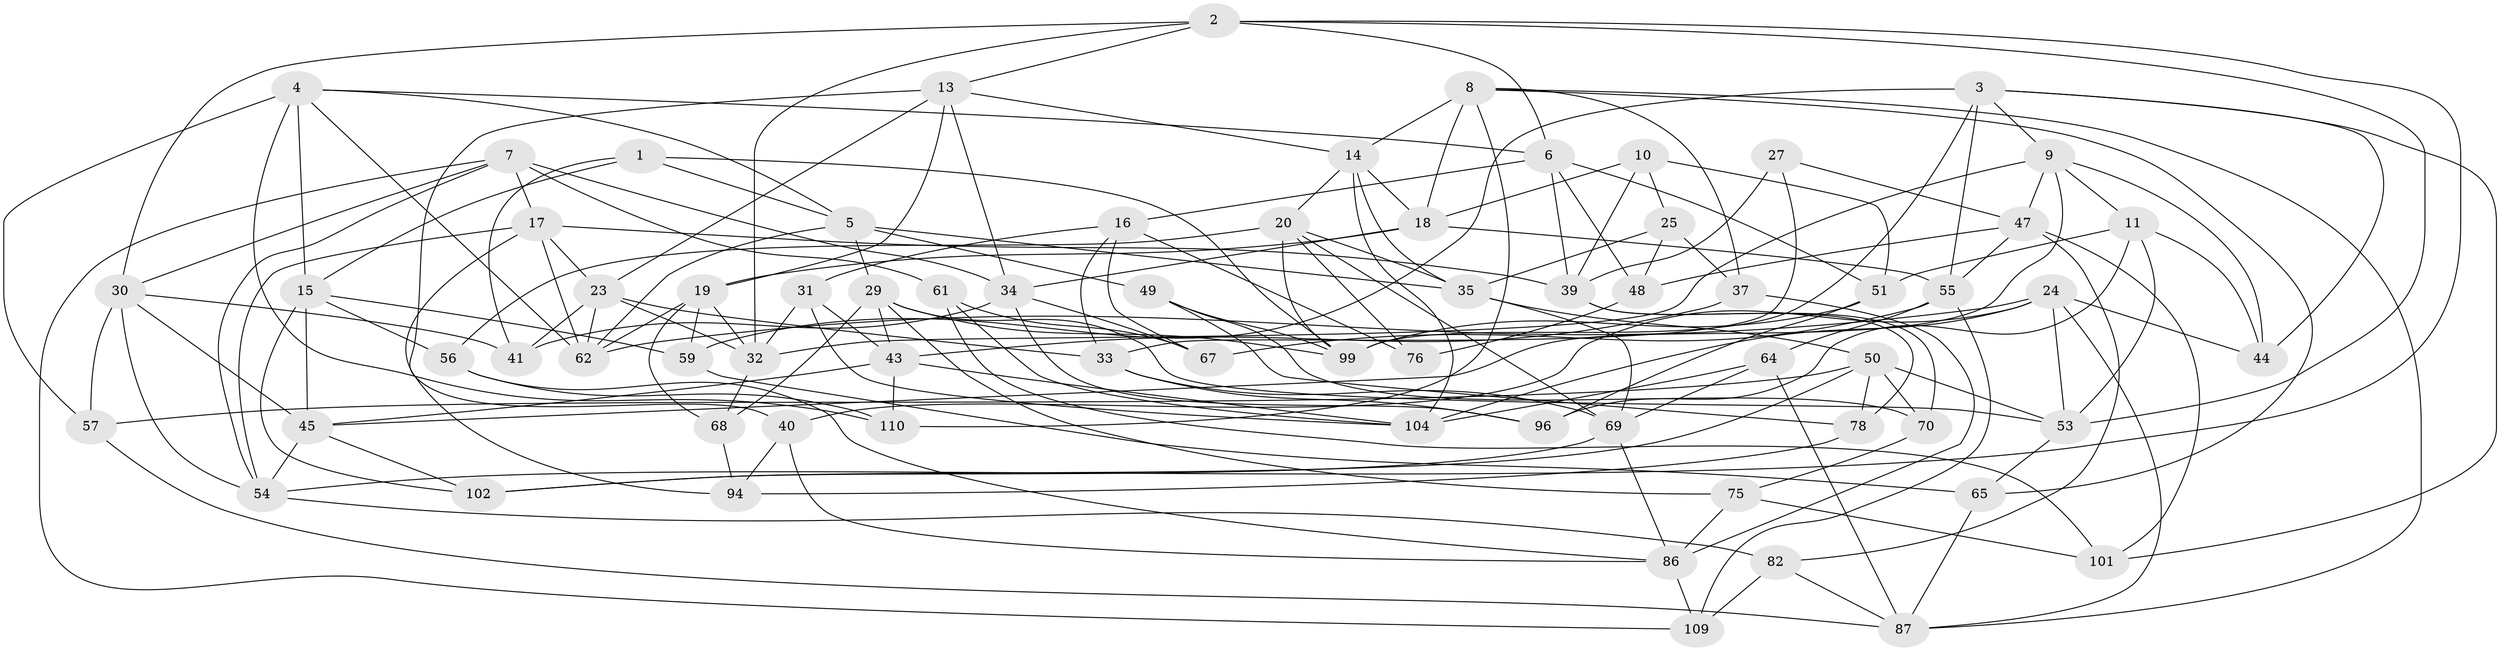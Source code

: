 // original degree distribution, {4: 1.0}
// Generated by graph-tools (version 1.1) at 2025/42/03/06/25 10:42:17]
// undirected, 70 vertices, 177 edges
graph export_dot {
graph [start="1"]
  node [color=gray90,style=filled];
  1;
  2 [super="+95"];
  3 [super="+52"];
  4 [super="+12"];
  5 [super="+63"];
  6 [super="+71"];
  7 [super="+26"];
  8 [super="+88"];
  9 [super="+74"];
  10;
  11 [super="+105"];
  13 [super="+98"];
  14 [super="+22"];
  15 [super="+21"];
  16 [super="+89"];
  17 [super="+97"];
  18 [super="+28"];
  19 [super="+90"];
  20 [super="+81"];
  23 [super="+42"];
  24 [super="+46"];
  25;
  27;
  29 [super="+60"];
  30 [super="+107"];
  31;
  32 [super="+36"];
  33 [super="+38"];
  34 [super="+79"];
  35 [super="+92"];
  37;
  39 [super="+83"];
  40;
  41;
  43 [super="+93"];
  44;
  45 [super="+84"];
  47 [super="+77"];
  48;
  49;
  50 [super="+58"];
  51 [super="+73"];
  53 [super="+85"];
  54 [super="+66"];
  55 [super="+100"];
  56;
  57;
  59;
  61;
  62 [super="+80"];
  64;
  65;
  67;
  68;
  69 [super="+72"];
  70;
  75;
  76;
  78;
  82;
  86 [super="+91"];
  87 [super="+108"];
  94;
  96;
  99 [super="+103"];
  101;
  102;
  104 [super="+106"];
  109;
  110;
  1 -- 5;
  1 -- 41;
  1 -- 15;
  1 -- 99;
  2 -- 32;
  2 -- 54;
  2 -- 30;
  2 -- 53;
  2 -- 13;
  2 -- 6;
  3 -- 55;
  3 -- 99;
  3 -- 9;
  3 -- 59;
  3 -- 44;
  3 -- 101;
  4 -- 6;
  4 -- 5;
  4 -- 110;
  4 -- 57;
  4 -- 15;
  4 -- 62;
  5 -- 49;
  5 -- 29;
  5 -- 35;
  5 -- 62;
  6 -- 39;
  6 -- 51;
  6 -- 16;
  6 -- 48;
  7 -- 54;
  7 -- 34;
  7 -- 109;
  7 -- 17;
  7 -- 61;
  7 -- 30;
  8 -- 110;
  8 -- 18;
  8 -- 14;
  8 -- 65;
  8 -- 37;
  8 -- 87;
  9 -- 45;
  9 -- 11;
  9 -- 44;
  9 -- 47;
  9 -- 32;
  10 -- 39;
  10 -- 25;
  10 -- 18;
  10 -- 51;
  11 -- 44;
  11 -- 51 [weight=2];
  11 -- 96;
  11 -- 53;
  13 -- 23;
  13 -- 40;
  13 -- 19;
  13 -- 14;
  13 -- 34;
  14 -- 20;
  14 -- 35;
  14 -- 18;
  14 -- 104;
  15 -- 56;
  15 -- 45;
  15 -- 59;
  15 -- 102;
  16 -- 31;
  16 -- 76 [weight=2];
  16 -- 33;
  16 -- 67;
  17 -- 62;
  17 -- 94;
  17 -- 39;
  17 -- 23;
  17 -- 54;
  18 -- 55;
  18 -- 19;
  18 -- 34;
  19 -- 59;
  19 -- 32;
  19 -- 68;
  19 -- 62;
  20 -- 69;
  20 -- 56;
  20 -- 99;
  20 -- 35;
  20 -- 76;
  23 -- 41;
  23 -- 32;
  23 -- 33;
  23 -- 62;
  24 -- 40;
  24 -- 53;
  24 -- 104;
  24 -- 44;
  24 -- 62;
  24 -- 87;
  25 -- 48;
  25 -- 37;
  25 -- 35;
  27 -- 33 [weight=2];
  27 -- 47;
  27 -- 39;
  29 -- 68;
  29 -- 99;
  29 -- 75;
  29 -- 53;
  29 -- 43;
  30 -- 57;
  30 -- 41;
  30 -- 45;
  30 -- 54;
  31 -- 32;
  31 -- 43;
  31 -- 104;
  32 -- 68;
  33 -- 96;
  33 -- 69;
  34 -- 96;
  34 -- 41;
  34 -- 67;
  35 -- 50;
  35 -- 69;
  37 -- 86;
  37 -- 43;
  39 -- 78;
  39 -- 70;
  40 -- 94;
  40 -- 86;
  43 -- 104;
  43 -- 110;
  43 -- 45;
  45 -- 102;
  45 -- 54;
  47 -- 48;
  47 -- 82;
  47 -- 101;
  47 -- 55;
  48 -- 76;
  49 -- 78;
  49 -- 70;
  49 -- 99;
  50 -- 70;
  50 -- 57;
  50 -- 78;
  50 -- 102;
  50 -- 53;
  51 -- 96;
  51 -- 99;
  53 -- 65;
  54 -- 82;
  55 -- 109;
  55 -- 64;
  55 -- 67;
  56 -- 86;
  56 -- 110;
  57 -- 87;
  59 -- 65;
  61 -- 67;
  61 -- 101;
  61 -- 104;
  64 -- 104;
  64 -- 87;
  64 -- 69;
  65 -- 87;
  68 -- 94;
  69 -- 102;
  69 -- 86;
  70 -- 75;
  75 -- 101;
  75 -- 86;
  78 -- 94;
  82 -- 109;
  82 -- 87;
  86 -- 109;
}
